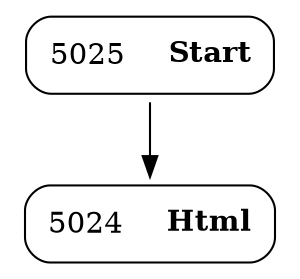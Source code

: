digraph ast {
node [shape=none];
5024 [label=<<TABLE border='1' cellspacing='0' cellpadding='10' style='rounded' ><TR><TD border='0'>5024</TD><TD border='0'><B>Html</B></TD></TR></TABLE>>];
5025 [label=<<TABLE border='1' cellspacing='0' cellpadding='10' style='rounded' ><TR><TD border='0'>5025</TD><TD border='0'><B>Start</B></TD></TR></TABLE>>];
5025 -> 5024 [weight=2];
}
